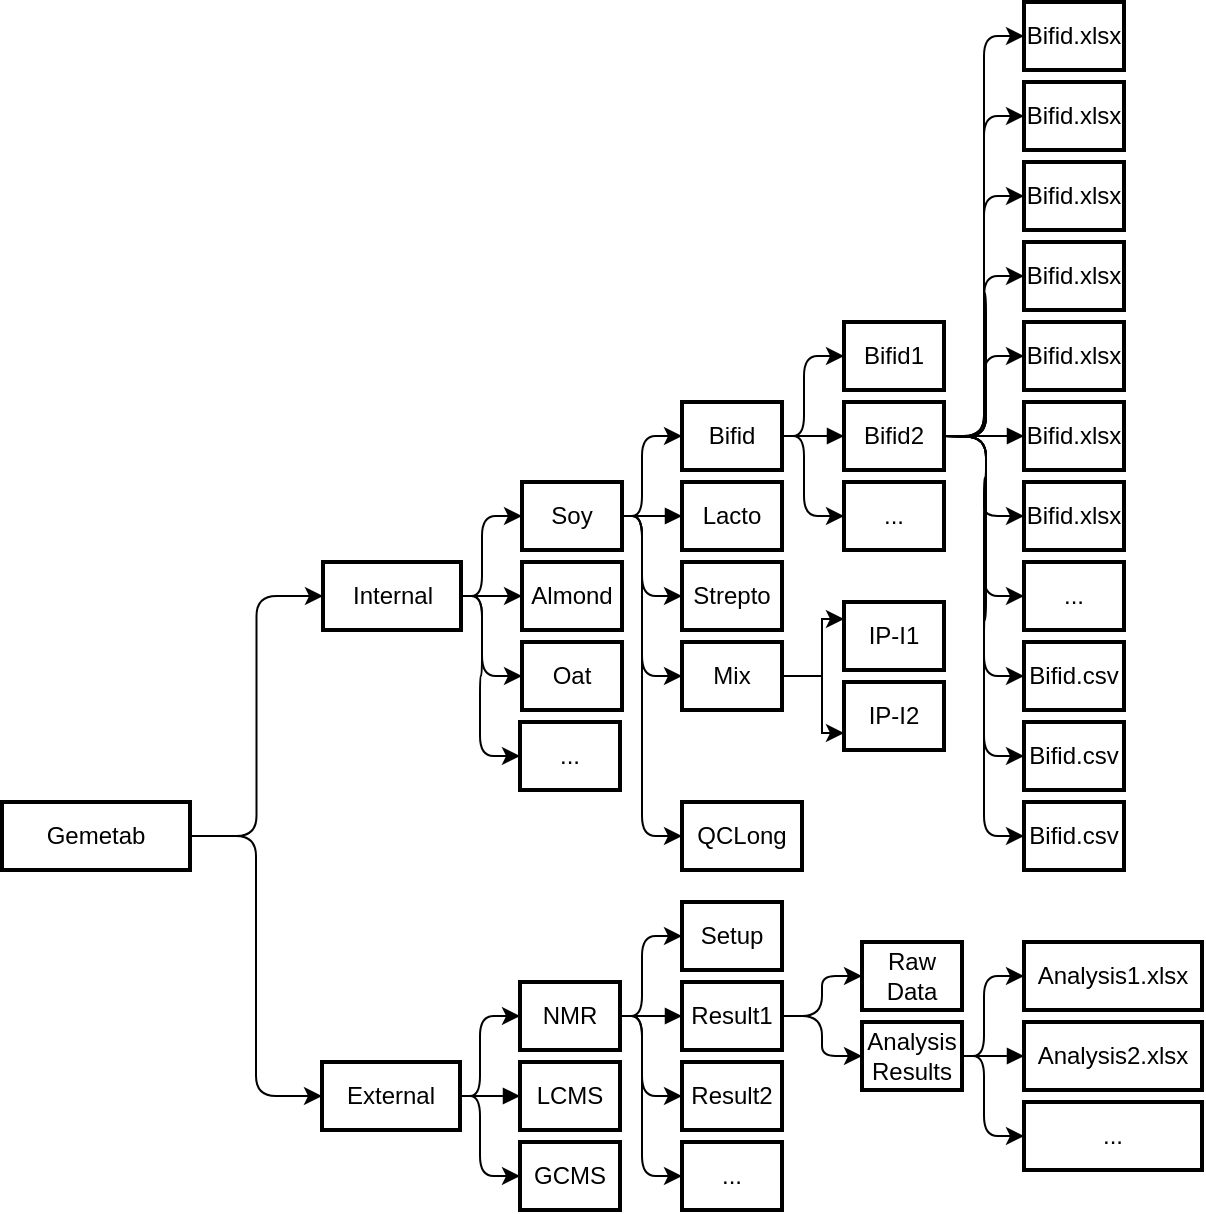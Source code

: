 <mxfile version="22.1.18" type="github">
  <diagram name="Page-1" id="PwfnWvD9wjche3ETHrIq">
    <mxGraphModel dx="2053" dy="1808" grid="1" gridSize="10" guides="1" tooltips="1" connect="1" arrows="1" fold="1" page="1" pageScale="1" pageWidth="827" pageHeight="1169" math="0" shadow="0">
      <root>
        <mxCell id="0" />
        <mxCell id="1" parent="0" />
        <mxCell id="RsjYX8GhMbYGZVRRr3Kg-16" style="edgeStyle=orthogonalEdgeStyle;rounded=1;orthogonalLoop=1;jettySize=auto;html=1;exitX=1;exitY=0.5;exitDx=0;exitDy=0;entryX=0;entryY=0.5;entryDx=0;entryDy=0;curved=0;" parent="1" source="2" target="3" edge="1">
          <mxGeometry relative="1" as="geometry" />
        </mxCell>
        <mxCell id="2" value="Gemetab" style="whiteSpace=wrap;strokeWidth=2;" parent="1" vertex="1">
          <mxGeometry x="-160" y="170" width="94" height="34" as="geometry" />
        </mxCell>
        <mxCell id="RsjYX8GhMbYGZVRRr3Kg-44" style="edgeStyle=orthogonalEdgeStyle;rounded=0;orthogonalLoop=1;jettySize=auto;html=1;exitX=1;exitY=0.5;exitDx=0;exitDy=0;entryX=0;entryY=0.5;entryDx=0;entryDy=0;" parent="1" source="3" target="RsjYX8GhMbYGZVRRr3Kg-18" edge="1">
          <mxGeometry relative="1" as="geometry" />
        </mxCell>
        <mxCell id="RsjYX8GhMbYGZVRRr3Kg-49" style="edgeStyle=orthogonalEdgeStyle;rounded=1;orthogonalLoop=1;jettySize=auto;html=1;exitX=1;exitY=0.5;exitDx=0;exitDy=0;entryX=0;entryY=0.5;entryDx=0;entryDy=0;curved=0;" parent="1" source="3" target="6" edge="1">
          <mxGeometry relative="1" as="geometry">
            <Array as="points">
              <mxPoint x="80" y="67" />
              <mxPoint x="80" y="27" />
            </Array>
          </mxGeometry>
        </mxCell>
        <mxCell id="RsjYX8GhMbYGZVRRr3Kg-51" style="edgeStyle=orthogonalEdgeStyle;rounded=1;orthogonalLoop=1;jettySize=auto;html=1;exitX=1;exitY=0.5;exitDx=0;exitDy=0;entryX=0;entryY=0.5;entryDx=0;entryDy=0;curved=0;" parent="1" source="3" target="RsjYX8GhMbYGZVRRr3Kg-20" edge="1">
          <mxGeometry relative="1" as="geometry">
            <Array as="points">
              <mxPoint x="80" y="67" />
              <mxPoint x="80" y="107" />
            </Array>
          </mxGeometry>
        </mxCell>
        <mxCell id="RsjYX8GhMbYGZVRRr3Kg-69" style="edgeStyle=orthogonalEdgeStyle;rounded=1;orthogonalLoop=1;jettySize=auto;html=1;exitX=1;exitY=0.5;exitDx=0;exitDy=0;entryX=0;entryY=0.5;entryDx=0;entryDy=0;curved=0;" parent="1" source="3" target="RsjYX8GhMbYGZVRRr3Kg-68" edge="1">
          <mxGeometry relative="1" as="geometry">
            <Array as="points">
              <mxPoint x="80" y="67" />
              <mxPoint x="80" y="107" />
              <mxPoint x="79" y="107" />
              <mxPoint x="79" y="147" />
            </Array>
          </mxGeometry>
        </mxCell>
        <mxCell id="3" value="Internal" style="whiteSpace=wrap;strokeWidth=2;" parent="1" vertex="1">
          <mxGeometry x="0.5" y="50" width="69" height="34" as="geometry" />
        </mxCell>
        <mxCell id="RsjYX8GhMbYGZVRRr3Kg-58" style="edgeStyle=orthogonalEdgeStyle;rounded=1;orthogonalLoop=1;jettySize=auto;html=1;exitX=1;exitY=0.5;exitDx=0;exitDy=0;entryX=0;entryY=0.5;entryDx=0;entryDy=0;curved=0;" parent="1" source="5" target="RsjYX8GhMbYGZVRRr3Kg-22" edge="1">
          <mxGeometry relative="1" as="geometry">
            <Array as="points">
              <mxPoint x="79" y="317" />
              <mxPoint x="79" y="277" />
            </Array>
          </mxGeometry>
        </mxCell>
        <mxCell id="RsjYX8GhMbYGZVRRr3Kg-59" style="edgeStyle=orthogonalEdgeStyle;rounded=1;orthogonalLoop=1;jettySize=auto;html=1;exitX=1;exitY=0.5;exitDx=0;exitDy=0;entryX=0;entryY=0.5;entryDx=0;entryDy=0;curved=0;" parent="1" source="5" target="RsjYX8GhMbYGZVRRr3Kg-26" edge="1">
          <mxGeometry relative="1" as="geometry">
            <Array as="points">
              <mxPoint x="79" y="317" />
              <mxPoint x="79" y="357" />
            </Array>
          </mxGeometry>
        </mxCell>
        <mxCell id="5" value="External" style="whiteSpace=wrap;strokeWidth=2;" parent="1" vertex="1">
          <mxGeometry y="300" width="69" height="34" as="geometry" />
        </mxCell>
        <mxCell id="RsjYX8GhMbYGZVRRr3Kg-62" style="edgeStyle=orthogonalEdgeStyle;rounded=1;orthogonalLoop=1;jettySize=auto;html=1;exitX=1;exitY=0.5;exitDx=0;exitDy=0;entryX=0;entryY=0.5;entryDx=0;entryDy=0;curved=0;" parent="1" source="6" target="RsjYX8GhMbYGZVRRr3Kg-28" edge="1">
          <mxGeometry relative="1" as="geometry">
            <Array as="points">
              <mxPoint x="160" y="27" />
              <mxPoint x="160" y="-13" />
            </Array>
          </mxGeometry>
        </mxCell>
        <mxCell id="RsjYX8GhMbYGZVRRr3Kg-63" style="edgeStyle=orthogonalEdgeStyle;rounded=1;orthogonalLoop=1;jettySize=auto;html=1;exitX=1;exitY=0.5;exitDx=0;exitDy=0;entryX=0;entryY=0.5;entryDx=0;entryDy=0;curved=0;" parent="1" source="6" target="RsjYX8GhMbYGZVRRr3Kg-32" edge="1">
          <mxGeometry relative="1" as="geometry">
            <Array as="points">
              <mxPoint x="160" y="27" />
              <mxPoint x="160" y="67" />
            </Array>
          </mxGeometry>
        </mxCell>
        <mxCell id="RsjYX8GhMbYGZVRRr3Kg-66" style="edgeStyle=orthogonalEdgeStyle;rounded=1;orthogonalLoop=1;jettySize=auto;html=1;exitX=1;exitY=0.5;exitDx=0;exitDy=0;entryX=0;entryY=0.5;entryDx=0;entryDy=0;curved=0;" parent="1" source="6" target="RsjYX8GhMbYGZVRRr3Kg-65" edge="1">
          <mxGeometry relative="1" as="geometry">
            <Array as="points">
              <mxPoint x="160" y="27" />
              <mxPoint x="160" y="107" />
            </Array>
          </mxGeometry>
        </mxCell>
        <mxCell id="iCMz9JNVEekBgbVgnfSg-31" style="edgeStyle=orthogonalEdgeStyle;rounded=1;orthogonalLoop=1;jettySize=auto;html=1;exitX=1;exitY=0.5;exitDx=0;exitDy=0;entryX=0;entryY=0.5;entryDx=0;entryDy=0;curved=0;" edge="1" parent="1" source="6" target="iCMz9JNVEekBgbVgnfSg-26">
          <mxGeometry relative="1" as="geometry">
            <Array as="points">
              <mxPoint x="160" y="27" />
              <mxPoint x="160" y="187" />
            </Array>
          </mxGeometry>
        </mxCell>
        <mxCell id="6" value="Soy" style="whiteSpace=wrap;strokeWidth=2;" parent="1" vertex="1">
          <mxGeometry x="100" y="10" width="50" height="34" as="geometry" />
        </mxCell>
        <mxCell id="RsjYX8GhMbYGZVRRr3Kg-17" style="edgeStyle=orthogonalEdgeStyle;rounded=1;orthogonalLoop=1;jettySize=auto;html=1;exitX=1;exitY=0.5;exitDx=0;exitDy=0;entryX=0;entryY=0.5;entryDx=0;entryDy=0;curved=0;" parent="1" source="2" target="5" edge="1">
          <mxGeometry relative="1" as="geometry">
            <mxPoint x="-76" y="137" as="sourcePoint" />
            <mxPoint x="11" y="77" as="targetPoint" />
          </mxGeometry>
        </mxCell>
        <mxCell id="RsjYX8GhMbYGZVRRr3Kg-18" value="Almond" style="whiteSpace=wrap;strokeWidth=2;" parent="1" vertex="1">
          <mxGeometry x="100" y="50" width="50" height="34" as="geometry" />
        </mxCell>
        <mxCell id="RsjYX8GhMbYGZVRRr3Kg-20" value="Oat" style="whiteSpace=wrap;strokeWidth=2;" parent="1" vertex="1">
          <mxGeometry x="100" y="90" width="50" height="34" as="geometry" />
        </mxCell>
        <mxCell id="RsjYX8GhMbYGZVRRr3Kg-60" style="edgeStyle=orthogonalEdgeStyle;rounded=1;orthogonalLoop=1;jettySize=auto;html=1;exitX=1;exitY=0.5;exitDx=0;exitDy=0;entryX=0;entryY=0.5;entryDx=0;entryDy=0;curved=0;" parent="1" source="RsjYX8GhMbYGZVRRr3Kg-22" target="RsjYX8GhMbYGZVRRr3Kg-34" edge="1">
          <mxGeometry relative="1" as="geometry">
            <Array as="points">
              <mxPoint x="160" y="277" />
              <mxPoint x="160" y="237" />
            </Array>
          </mxGeometry>
        </mxCell>
        <mxCell id="RsjYX8GhMbYGZVRRr3Kg-61" style="edgeStyle=orthogonalEdgeStyle;rounded=1;orthogonalLoop=1;jettySize=auto;html=1;exitX=1;exitY=0.5;exitDx=0;exitDy=0;entryX=0;entryY=0.5;entryDx=0;entryDy=0;curved=0;" parent="1" source="RsjYX8GhMbYGZVRRr3Kg-22" target="RsjYX8GhMbYGZVRRr3Kg-38" edge="1">
          <mxGeometry relative="1" as="geometry">
            <Array as="points">
              <mxPoint x="160" y="277" />
              <mxPoint x="160" y="317" />
            </Array>
          </mxGeometry>
        </mxCell>
        <mxCell id="RsjYX8GhMbYGZVRRr3Kg-70" style="edgeStyle=orthogonalEdgeStyle;rounded=1;orthogonalLoop=1;jettySize=auto;html=1;exitX=1;exitY=0.5;exitDx=0;exitDy=0;entryX=0;entryY=0.5;entryDx=0;entryDy=0;curved=0;" parent="1" source="RsjYX8GhMbYGZVRRr3Kg-22" target="RsjYX8GhMbYGZVRRr3Kg-67" edge="1">
          <mxGeometry relative="1" as="geometry">
            <Array as="points">
              <mxPoint x="160" y="277" />
              <mxPoint x="160" y="357" />
            </Array>
          </mxGeometry>
        </mxCell>
        <mxCell id="RsjYX8GhMbYGZVRRr3Kg-22" value="NMR" style="whiteSpace=wrap;strokeWidth=2;" parent="1" vertex="1">
          <mxGeometry x="99" y="260" width="50" height="34" as="geometry" />
        </mxCell>
        <mxCell id="RsjYX8GhMbYGZVRRr3Kg-24" value="LCMS" style="whiteSpace=wrap;strokeWidth=2;" parent="1" vertex="1">
          <mxGeometry x="99" y="300" width="50" height="34" as="geometry" />
        </mxCell>
        <mxCell id="RsjYX8GhMbYGZVRRr3Kg-25" value="" style="curved=0;startArrow=none;endArrow=block;entryX=0;entryY=0.5;entryDx=0;entryDy=0;rounded=1;" parent="1" target="RsjYX8GhMbYGZVRRr3Kg-24" edge="1">
          <mxGeometry relative="1" as="geometry">
            <Array as="points" />
            <mxPoint x="69" y="317" as="sourcePoint" />
            <mxPoint x="109" y="327" as="targetPoint" />
          </mxGeometry>
        </mxCell>
        <mxCell id="RsjYX8GhMbYGZVRRr3Kg-26" value="GCMS" style="whiteSpace=wrap;strokeWidth=2;" parent="1" vertex="1">
          <mxGeometry x="99" y="340" width="50" height="34" as="geometry" />
        </mxCell>
        <mxCell id="RsjYX8GhMbYGZVRRr3Kg-86" style="edgeStyle=orthogonalEdgeStyle;rounded=1;orthogonalLoop=1;jettySize=auto;html=1;exitX=1;exitY=0.5;exitDx=0;exitDy=0;entryX=0;entryY=0.5;entryDx=0;entryDy=0;strokeColor=none;curved=0;" parent="1" target="RsjYX8GhMbYGZVRRr3Kg-81" edge="1">
          <mxGeometry relative="1" as="geometry">
            <mxPoint x="311" y="-13.0" as="sourcePoint" />
          </mxGeometry>
        </mxCell>
        <mxCell id="RsjYX8GhMbYGZVRRr3Kg-93" style="edgeStyle=orthogonalEdgeStyle;rounded=1;orthogonalLoop=1;jettySize=auto;html=1;exitX=1;exitY=0.5;exitDx=0;exitDy=0;entryX=0;entryY=0.5;entryDx=0;entryDy=0;curved=0;" parent="1" target="RsjYX8GhMbYGZVRRr3Kg-90" edge="1">
          <mxGeometry relative="1" as="geometry">
            <mxPoint x="311" y="-13.0" as="sourcePoint" />
            <Array as="points">
              <mxPoint x="331" y="-13" />
              <mxPoint x="331" y="-213" />
            </Array>
          </mxGeometry>
        </mxCell>
        <mxCell id="RsjYX8GhMbYGZVRRr3Kg-28" value="Bifid" style="whiteSpace=wrap;strokeWidth=2;" parent="1" vertex="1">
          <mxGeometry x="180" y="-30" width="50" height="34" as="geometry" />
        </mxCell>
        <mxCell id="RsjYX8GhMbYGZVRRr3Kg-30" value="Lacto" style="whiteSpace=wrap;strokeWidth=2;" parent="1" vertex="1">
          <mxGeometry x="180" y="10" width="50" height="34" as="geometry" />
        </mxCell>
        <mxCell id="RsjYX8GhMbYGZVRRr3Kg-31" value="" style="curved=0;startArrow=none;endArrow=block;entryX=0;entryY=0.5;entryDx=0;entryDy=0;rounded=1;" parent="1" target="RsjYX8GhMbYGZVRRr3Kg-30" edge="1">
          <mxGeometry relative="1" as="geometry">
            <Array as="points" />
            <mxPoint x="150" y="27" as="sourcePoint" />
            <mxPoint x="190" y="37" as="targetPoint" />
          </mxGeometry>
        </mxCell>
        <mxCell id="RsjYX8GhMbYGZVRRr3Kg-32" value="Strepto" style="whiteSpace=wrap;strokeWidth=2;" parent="1" vertex="1">
          <mxGeometry x="180" y="50" width="50" height="34" as="geometry" />
        </mxCell>
        <mxCell id="RsjYX8GhMbYGZVRRr3Kg-34" value="Setup" style="whiteSpace=wrap;strokeWidth=2;" parent="1" vertex="1">
          <mxGeometry x="180" y="220" width="50" height="34" as="geometry" />
        </mxCell>
        <mxCell id="RsjYX8GhMbYGZVRRr3Kg-42" value="" style="edgeStyle=orthogonalEdgeStyle;rounded=1;orthogonalLoop=1;jettySize=auto;html=1;curved=0;" parent="1" source="RsjYX8GhMbYGZVRRr3Kg-36" target="RsjYX8GhMbYGZVRRr3Kg-41" edge="1">
          <mxGeometry relative="1" as="geometry" />
        </mxCell>
        <mxCell id="RsjYX8GhMbYGZVRRr3Kg-36" value="Result1" style="whiteSpace=wrap;strokeWidth=2;" parent="1" vertex="1">
          <mxGeometry x="180" y="260" width="50" height="34" as="geometry" />
        </mxCell>
        <mxCell id="RsjYX8GhMbYGZVRRr3Kg-37" value="" style="curved=0;startArrow=none;endArrow=block;entryX=0;entryY=0.5;entryDx=0;entryDy=0;rounded=1;" parent="1" target="RsjYX8GhMbYGZVRRr3Kg-36" edge="1">
          <mxGeometry relative="1" as="geometry">
            <Array as="points" />
            <mxPoint x="150" y="277" as="sourcePoint" />
            <mxPoint x="190" y="287" as="targetPoint" />
          </mxGeometry>
        </mxCell>
        <mxCell id="RsjYX8GhMbYGZVRRr3Kg-38" value="Result2" style="whiteSpace=wrap;strokeWidth=2;" parent="1" vertex="1">
          <mxGeometry x="180" y="300" width="50" height="34" as="geometry" />
        </mxCell>
        <mxCell id="RsjYX8GhMbYGZVRRr3Kg-40" value="Raw Data" style="whiteSpace=wrap;strokeWidth=2;" parent="1" vertex="1">
          <mxGeometry x="270" y="240" width="50" height="34" as="geometry" />
        </mxCell>
        <mxCell id="RsjYX8GhMbYGZVRRr3Kg-41" value="Analysis Results" style="whiteSpace=wrap;strokeWidth=2;" parent="1" vertex="1">
          <mxGeometry x="270" y="280" width="50" height="34" as="geometry" />
        </mxCell>
        <mxCell id="RsjYX8GhMbYGZVRRr3Kg-43" value="" style="edgeStyle=orthogonalEdgeStyle;rounded=1;orthogonalLoop=1;jettySize=auto;html=1;exitX=1;exitY=0.5;exitDx=0;exitDy=0;entryX=0;entryY=0.5;entryDx=0;entryDy=0;curved=0;" parent="1" source="RsjYX8GhMbYGZVRRr3Kg-36" target="RsjYX8GhMbYGZVRRr3Kg-40" edge="1">
          <mxGeometry relative="1" as="geometry">
            <mxPoint x="240" y="287" as="sourcePoint" />
            <mxPoint x="270" y="307" as="targetPoint" />
            <Array as="points">
              <mxPoint x="250" y="277" />
              <mxPoint x="250" y="257" />
            </Array>
          </mxGeometry>
        </mxCell>
        <mxCell id="iCMz9JNVEekBgbVgnfSg-29" style="edgeStyle=orthogonalEdgeStyle;rounded=0;orthogonalLoop=1;jettySize=auto;html=1;exitX=1;exitY=0.5;exitDx=0;exitDy=0;entryX=0;entryY=0.25;entryDx=0;entryDy=0;" edge="1" parent="1" source="RsjYX8GhMbYGZVRRr3Kg-65" target="iCMz9JNVEekBgbVgnfSg-23">
          <mxGeometry relative="1" as="geometry" />
        </mxCell>
        <mxCell id="iCMz9JNVEekBgbVgnfSg-30" style="edgeStyle=orthogonalEdgeStyle;rounded=0;orthogonalLoop=1;jettySize=auto;html=1;exitX=1;exitY=0.5;exitDx=0;exitDy=0;entryX=0;entryY=0.75;entryDx=0;entryDy=0;" edge="1" parent="1" source="RsjYX8GhMbYGZVRRr3Kg-65" target="iCMz9JNVEekBgbVgnfSg-24">
          <mxGeometry relative="1" as="geometry" />
        </mxCell>
        <mxCell id="RsjYX8GhMbYGZVRRr3Kg-65" value="Mix" style="whiteSpace=wrap;strokeWidth=2;" parent="1" vertex="1">
          <mxGeometry x="180" y="90" width="50" height="34" as="geometry" />
        </mxCell>
        <mxCell id="RsjYX8GhMbYGZVRRr3Kg-67" value="..." style="whiteSpace=wrap;strokeWidth=2;" parent="1" vertex="1">
          <mxGeometry x="180" y="340" width="50" height="34" as="geometry" />
        </mxCell>
        <mxCell id="RsjYX8GhMbYGZVRRr3Kg-68" value="..." style="whiteSpace=wrap;strokeWidth=2;" parent="1" vertex="1">
          <mxGeometry x="99" y="130" width="50" height="34" as="geometry" />
        </mxCell>
        <mxCell id="RsjYX8GhMbYGZVRRr3Kg-71" style="edgeStyle=orthogonalEdgeStyle;rounded=1;orthogonalLoop=1;jettySize=auto;html=1;exitX=1;exitY=0.5;exitDx=0;exitDy=0;entryX=0;entryY=0.5;entryDx=0;entryDy=0;curved=0;" parent="1" target="RsjYX8GhMbYGZVRRr3Kg-74" edge="1">
          <mxGeometry relative="1" as="geometry">
            <mxPoint x="311" y="-13" as="sourcePoint" />
            <Array as="points">
              <mxPoint x="331" y="-13" />
              <mxPoint x="331" y="-53" />
            </Array>
          </mxGeometry>
        </mxCell>
        <mxCell id="RsjYX8GhMbYGZVRRr3Kg-74" value="Bifid.xlsx" style="whiteSpace=wrap;strokeWidth=2;" parent="1" vertex="1">
          <mxGeometry x="351" y="-70" width="50" height="34" as="geometry" />
        </mxCell>
        <mxCell id="RsjYX8GhMbYGZVRRr3Kg-75" value="Bifid.xlsx" style="whiteSpace=wrap;strokeWidth=2;" parent="1" vertex="1">
          <mxGeometry x="351" y="-30" width="50" height="34" as="geometry" />
        </mxCell>
        <mxCell id="RsjYX8GhMbYGZVRRr3Kg-76" value="" style="curved=0;startArrow=none;endArrow=block;entryX=0;entryY=0.5;entryDx=0;entryDy=0;rounded=1;" parent="1" target="RsjYX8GhMbYGZVRRr3Kg-75" edge="1">
          <mxGeometry relative="1" as="geometry">
            <Array as="points" />
            <mxPoint x="311" y="-13" as="sourcePoint" />
            <mxPoint x="351" y="-3" as="targetPoint" />
          </mxGeometry>
        </mxCell>
        <mxCell id="RsjYX8GhMbYGZVRRr3Kg-77" value="Bifid.xlsx" style="whiteSpace=wrap;strokeWidth=2;" parent="1" vertex="1">
          <mxGeometry x="351" y="10" width="50" height="34" as="geometry" />
        </mxCell>
        <mxCell id="RsjYX8GhMbYGZVRRr3Kg-78" value="..." style="whiteSpace=wrap;strokeWidth=2;" parent="1" vertex="1">
          <mxGeometry x="351" y="50" width="50" height="34" as="geometry" />
        </mxCell>
        <mxCell id="RsjYX8GhMbYGZVRRr3Kg-79" value="Bifid.xlsx" style="whiteSpace=wrap;strokeWidth=2;" parent="1" vertex="1">
          <mxGeometry x="351" y="-190" width="50" height="34" as="geometry" />
        </mxCell>
        <mxCell id="RsjYX8GhMbYGZVRRr3Kg-80" value="Bifid.xlsx" style="whiteSpace=wrap;strokeWidth=2;" parent="1" vertex="1">
          <mxGeometry x="351" y="-150" width="50" height="34" as="geometry" />
        </mxCell>
        <mxCell id="RsjYX8GhMbYGZVRRr3Kg-81" value="Bifid.xlsx" style="whiteSpace=wrap;strokeWidth=2;" parent="1" vertex="1">
          <mxGeometry x="351" y="-110" width="50" height="34" as="geometry" />
        </mxCell>
        <mxCell id="RsjYX8GhMbYGZVRRr3Kg-82" value="Bifid.csv" style="whiteSpace=wrap;strokeWidth=2;" parent="1" vertex="1">
          <mxGeometry x="351" y="130" width="50" height="34" as="geometry" />
        </mxCell>
        <mxCell id="RsjYX8GhMbYGZVRRr3Kg-83" value="Bifid.csv" style="whiteSpace=wrap;strokeWidth=2;" parent="1" vertex="1">
          <mxGeometry x="351" y="90" width="50" height="34" as="geometry" />
        </mxCell>
        <mxCell id="RsjYX8GhMbYGZVRRr3Kg-90" value="Bifid.xlsx" style="whiteSpace=wrap;strokeWidth=2;" parent="1" vertex="1">
          <mxGeometry x="351" y="-230" width="50" height="34" as="geometry" />
        </mxCell>
        <mxCell id="RsjYX8GhMbYGZVRRr3Kg-91" value="Bifid.csv" style="whiteSpace=wrap;strokeWidth=2;" parent="1" vertex="1">
          <mxGeometry x="351" y="170" width="50" height="34" as="geometry" />
        </mxCell>
        <mxCell id="RsjYX8GhMbYGZVRRr3Kg-103" style="edgeStyle=orthogonalEdgeStyle;rounded=1;orthogonalLoop=1;jettySize=auto;html=1;exitX=1;exitY=0.5;exitDx=0;exitDy=0;entryX=0;entryY=0.5;entryDx=0;entryDy=0;curved=0;" parent="1" target="RsjYX8GhMbYGZVRRr3Kg-79" edge="1">
          <mxGeometry relative="1" as="geometry">
            <mxPoint x="311" y="-13" as="sourcePoint" />
          </mxGeometry>
        </mxCell>
        <mxCell id="RsjYX8GhMbYGZVRRr3Kg-104" style="edgeStyle=orthogonalEdgeStyle;rounded=1;orthogonalLoop=1;jettySize=auto;html=1;exitX=1;exitY=0.5;exitDx=0;exitDy=0;entryX=0;entryY=0.5;entryDx=0;entryDy=0;curved=0;" parent="1" target="RsjYX8GhMbYGZVRRr3Kg-80" edge="1">
          <mxGeometry relative="1" as="geometry">
            <mxPoint x="311" y="-13" as="sourcePoint" />
          </mxGeometry>
        </mxCell>
        <mxCell id="RsjYX8GhMbYGZVRRr3Kg-105" style="edgeStyle=orthogonalEdgeStyle;rounded=1;orthogonalLoop=1;jettySize=auto;html=1;exitX=1;exitY=0.5;exitDx=0;exitDy=0;entryX=0;entryY=0.5;entryDx=0;entryDy=0;curved=0;" parent="1" target="RsjYX8GhMbYGZVRRr3Kg-81" edge="1">
          <mxGeometry relative="1" as="geometry">
            <mxPoint x="311" y="-13" as="sourcePoint" />
          </mxGeometry>
        </mxCell>
        <mxCell id="RsjYX8GhMbYGZVRRr3Kg-106" style="edgeStyle=orthogonalEdgeStyle;rounded=1;orthogonalLoop=1;jettySize=auto;html=1;exitX=1;exitY=0.5;exitDx=0;exitDy=0;entryX=0;entryY=0.5;entryDx=0;entryDy=0;curved=0;" parent="1" target="RsjYX8GhMbYGZVRRr3Kg-78" edge="1">
          <mxGeometry relative="1" as="geometry">
            <mxPoint x="311" y="-13" as="sourcePoint" />
          </mxGeometry>
        </mxCell>
        <mxCell id="RsjYX8GhMbYGZVRRr3Kg-107" style="edgeStyle=orthogonalEdgeStyle;rounded=1;orthogonalLoop=1;jettySize=auto;html=1;exitX=1;exitY=0.5;exitDx=0;exitDy=0;entryX=0;entryY=0.5;entryDx=0;entryDy=0;curved=0;" parent="1" target="RsjYX8GhMbYGZVRRr3Kg-83" edge="1">
          <mxGeometry relative="1" as="geometry">
            <mxPoint x="311" y="-13" as="sourcePoint" />
          </mxGeometry>
        </mxCell>
        <mxCell id="RsjYX8GhMbYGZVRRr3Kg-108" style="edgeStyle=orthogonalEdgeStyle;rounded=1;orthogonalLoop=1;jettySize=auto;html=1;exitX=1;exitY=0.5;exitDx=0;exitDy=0;entryX=0;entryY=0.5;entryDx=0;entryDy=0;curved=0;" parent="1" target="RsjYX8GhMbYGZVRRr3Kg-82" edge="1">
          <mxGeometry relative="1" as="geometry">
            <mxPoint x="311" y="-13" as="sourcePoint" />
          </mxGeometry>
        </mxCell>
        <mxCell id="RsjYX8GhMbYGZVRRr3Kg-109" style="edgeStyle=orthogonalEdgeStyle;rounded=1;orthogonalLoop=1;jettySize=auto;html=1;exitX=1;exitY=0.5;exitDx=0;exitDy=0;entryX=0;entryY=0.5;entryDx=0;entryDy=0;curved=0;" parent="1" target="RsjYX8GhMbYGZVRRr3Kg-91" edge="1">
          <mxGeometry relative="1" as="geometry">
            <mxPoint x="311" y="-13" as="sourcePoint" />
          </mxGeometry>
        </mxCell>
        <mxCell id="RsjYX8GhMbYGZVRRr3Kg-110" style="edgeStyle=orthogonalEdgeStyle;rounded=1;orthogonalLoop=1;jettySize=auto;html=1;exitX=1;exitY=0.5;exitDx=0;exitDy=0;entryX=0;entryY=0.5;entryDx=0;entryDy=0;curved=0;" parent="1" target="RsjYX8GhMbYGZVRRr3Kg-77" edge="1">
          <mxGeometry relative="1" as="geometry">
            <mxPoint x="311" y="-13" as="sourcePoint" />
          </mxGeometry>
        </mxCell>
        <mxCell id="iCMz9JNVEekBgbVgnfSg-6" style="edgeStyle=orthogonalEdgeStyle;rounded=1;orthogonalLoop=1;jettySize=auto;html=1;exitX=1;exitY=0.5;exitDx=0;exitDy=0;entryX=0;entryY=0.5;entryDx=0;entryDy=0;curved=0;" edge="1" parent="1" target="iCMz9JNVEekBgbVgnfSg-8">
          <mxGeometry relative="1" as="geometry">
            <mxPoint x="230" y="-13" as="sourcePoint" />
            <Array as="points">
              <mxPoint x="241" y="-13" />
              <mxPoint x="241" y="-53" />
            </Array>
          </mxGeometry>
        </mxCell>
        <mxCell id="iCMz9JNVEekBgbVgnfSg-7" style="edgeStyle=orthogonalEdgeStyle;rounded=1;orthogonalLoop=1;jettySize=auto;html=1;exitX=1;exitY=0.5;exitDx=0;exitDy=0;entryX=0;entryY=0.5;entryDx=0;entryDy=0;curved=0;" edge="1" parent="1" target="iCMz9JNVEekBgbVgnfSg-11">
          <mxGeometry relative="1" as="geometry">
            <mxPoint x="230" y="-13" as="sourcePoint" />
            <Array as="points">
              <mxPoint x="241" y="-13" />
              <mxPoint x="241" y="27" />
            </Array>
          </mxGeometry>
        </mxCell>
        <mxCell id="iCMz9JNVEekBgbVgnfSg-8" value="Bifid1" style="whiteSpace=wrap;strokeWidth=2;" vertex="1" parent="1">
          <mxGeometry x="261" y="-70" width="50" height="34" as="geometry" />
        </mxCell>
        <mxCell id="iCMz9JNVEekBgbVgnfSg-9" value="Bifid2" style="whiteSpace=wrap;strokeWidth=2;" vertex="1" parent="1">
          <mxGeometry x="261" y="-30" width="50" height="34" as="geometry" />
        </mxCell>
        <mxCell id="iCMz9JNVEekBgbVgnfSg-10" value="" style="curved=0;startArrow=none;endArrow=block;entryX=0;entryY=0.5;entryDx=0;entryDy=0;rounded=1;" edge="1" parent="1" target="iCMz9JNVEekBgbVgnfSg-9">
          <mxGeometry relative="1" as="geometry">
            <Array as="points" />
            <mxPoint x="231" y="-13" as="sourcePoint" />
            <mxPoint x="271" y="-3" as="targetPoint" />
          </mxGeometry>
        </mxCell>
        <mxCell id="iCMz9JNVEekBgbVgnfSg-11" value="..." style="whiteSpace=wrap;strokeWidth=2;" vertex="1" parent="1">
          <mxGeometry x="261" y="10" width="50" height="34" as="geometry" />
        </mxCell>
        <mxCell id="iCMz9JNVEekBgbVgnfSg-12" style="edgeStyle=orthogonalEdgeStyle;rounded=1;orthogonalLoop=1;jettySize=auto;html=1;exitX=1;exitY=0.5;exitDx=0;exitDy=0;entryX=0;entryY=0.5;entryDx=0;entryDy=0;curved=0;" edge="1" parent="1" target="iCMz9JNVEekBgbVgnfSg-14">
          <mxGeometry relative="1" as="geometry">
            <mxPoint x="320" y="297" as="sourcePoint" />
            <Array as="points">
              <mxPoint x="331" y="297" />
              <mxPoint x="331" y="257" />
            </Array>
          </mxGeometry>
        </mxCell>
        <mxCell id="iCMz9JNVEekBgbVgnfSg-13" style="edgeStyle=orthogonalEdgeStyle;rounded=1;orthogonalLoop=1;jettySize=auto;html=1;exitX=1;exitY=0.5;exitDx=0;exitDy=0;entryX=0;entryY=0.5;entryDx=0;entryDy=0;curved=0;" edge="1" parent="1" target="iCMz9JNVEekBgbVgnfSg-17">
          <mxGeometry relative="1" as="geometry">
            <mxPoint x="320" y="297" as="sourcePoint" />
            <Array as="points">
              <mxPoint x="331" y="297" />
              <mxPoint x="331" y="337" />
            </Array>
          </mxGeometry>
        </mxCell>
        <mxCell id="iCMz9JNVEekBgbVgnfSg-14" value="Analysis1.xlsx" style="whiteSpace=wrap;strokeWidth=2;" vertex="1" parent="1">
          <mxGeometry x="351" y="240" width="89" height="34" as="geometry" />
        </mxCell>
        <mxCell id="iCMz9JNVEekBgbVgnfSg-15" value="Analysis2.xlsx" style="whiteSpace=wrap;strokeWidth=2;" vertex="1" parent="1">
          <mxGeometry x="351" y="280" width="89" height="34" as="geometry" />
        </mxCell>
        <mxCell id="iCMz9JNVEekBgbVgnfSg-16" value="" style="curved=0;startArrow=none;endArrow=block;entryX=0;entryY=0.5;entryDx=0;entryDy=0;rounded=1;" edge="1" parent="1" target="iCMz9JNVEekBgbVgnfSg-15">
          <mxGeometry relative="1" as="geometry">
            <Array as="points" />
            <mxPoint x="321" y="297" as="sourcePoint" />
            <mxPoint x="361" y="307" as="targetPoint" />
          </mxGeometry>
        </mxCell>
        <mxCell id="iCMz9JNVEekBgbVgnfSg-17" value="..." style="whiteSpace=wrap;strokeWidth=2;" vertex="1" parent="1">
          <mxGeometry x="351" y="320" width="89" height="34" as="geometry" />
        </mxCell>
        <mxCell id="iCMz9JNVEekBgbVgnfSg-23" value="IP-I1" style="whiteSpace=wrap;strokeWidth=2;" vertex="1" parent="1">
          <mxGeometry x="261" y="70" width="50" height="34" as="geometry" />
        </mxCell>
        <mxCell id="iCMz9JNVEekBgbVgnfSg-24" value="IP-I2" style="whiteSpace=wrap;strokeWidth=2;" vertex="1" parent="1">
          <mxGeometry x="261" y="110" width="50" height="34" as="geometry" />
        </mxCell>
        <mxCell id="iCMz9JNVEekBgbVgnfSg-26" value="QCLong" style="whiteSpace=wrap;strokeWidth=2;" vertex="1" parent="1">
          <mxGeometry x="180" y="170" width="60" height="34" as="geometry" />
        </mxCell>
      </root>
    </mxGraphModel>
  </diagram>
</mxfile>
